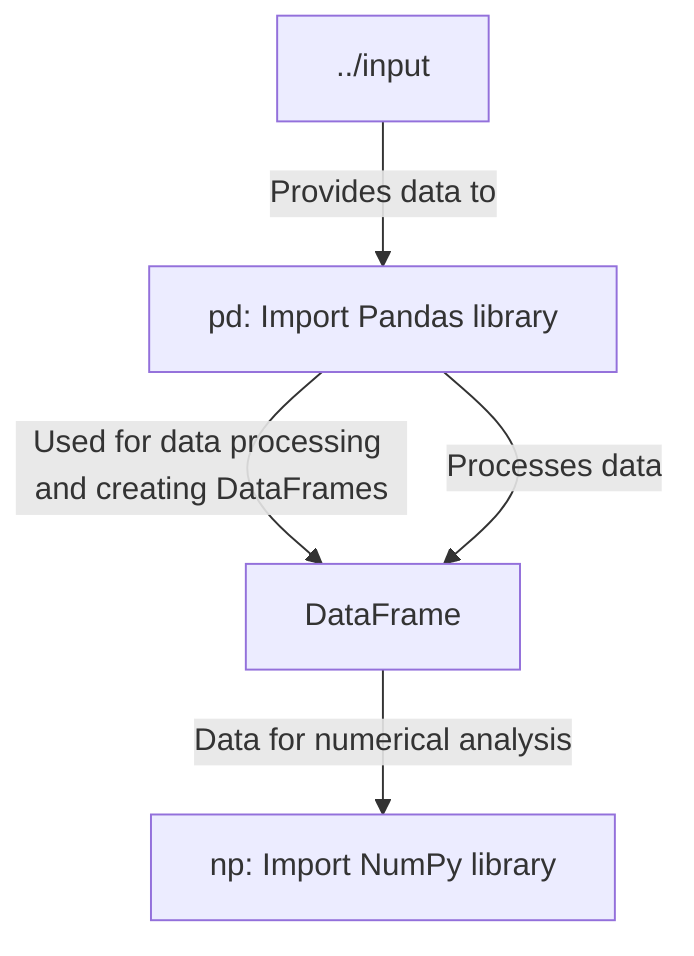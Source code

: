 flowchart TD;
    %% This node represents the data source directory
    InputDataFile["../input"]

    %% This node represents the Pandas library
    Pandas["pd: Import Pandas library"]
    Pandas -->|"Used for data processing and creating DataFrames"| DataFrame["DataFrame"]

    %% This node represents the NumPy library
    NumPy["np: Import NumPy library"]

    %% Relationships and Data Flow
    InputDataFile -->|"Provides data to"| Pandas
    Pandas -->|"Processes data"| DataFrame
    DataFrame -->|"Data for numerical analysis"| NumPy
